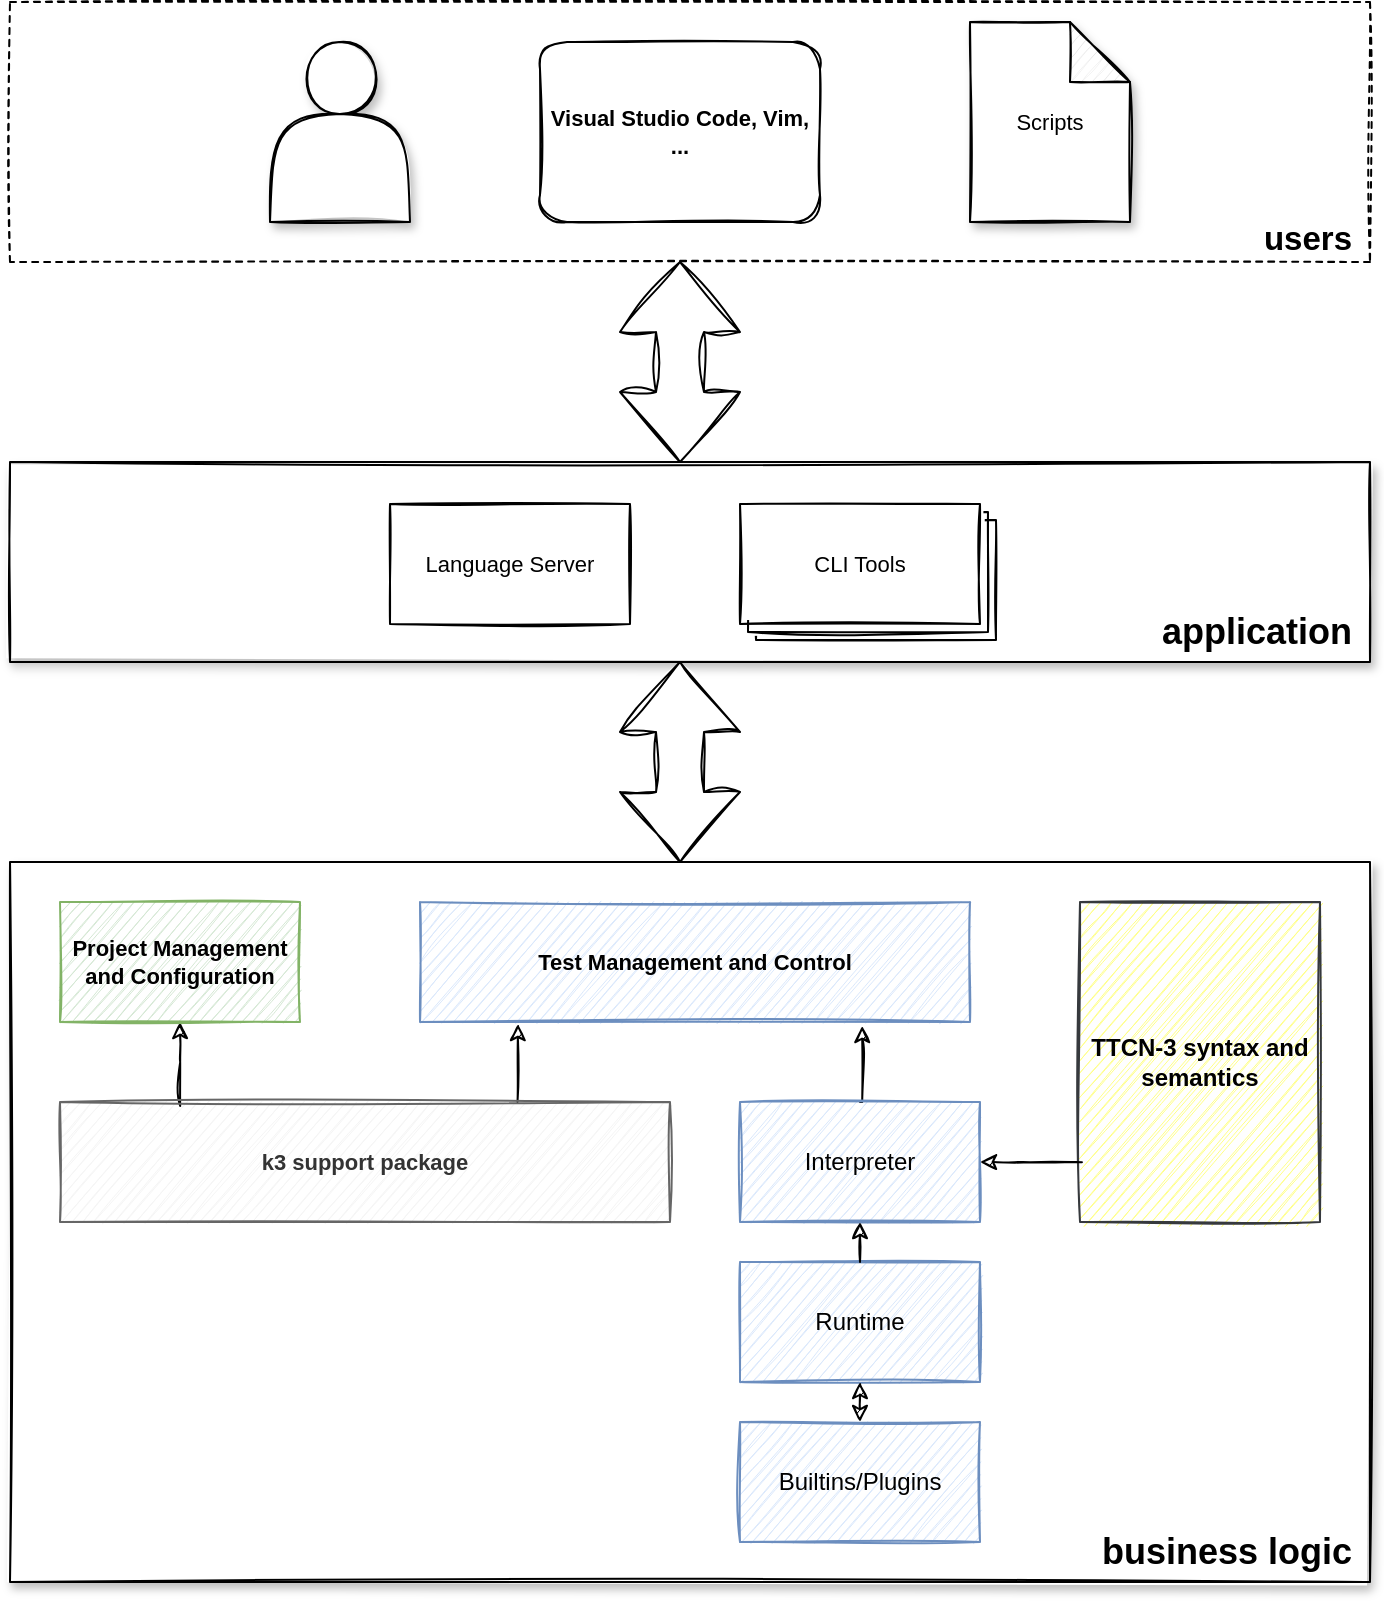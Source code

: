 <mxfile version="20.3.6" type="github">
  <diagram id="6I0OCvxSQrVGMHxT2VVA" name="Page-1">
    <mxGraphModel dx="1550" dy="830" grid="1" gridSize="10" guides="1" tooltips="1" connect="1" arrows="1" fold="1" page="1" pageScale="1" pageWidth="1169" pageHeight="827" background="none" math="0" shadow="0">
      <root>
        <mxCell id="0" />
        <mxCell id="1" parent="0" />
        <mxCell id="nqxMB9Gxj_3vNnfW1NG4-56" value="&lt;h2&gt;users&lt;/h2&gt;" style="rounded=0;whiteSpace=wrap;html=1;shadow=0;glass=0;sketch=1;fontSize=11;dashed=1;align=right;verticalAlign=bottom;spacingBottom=-14;spacingRight=7;" vertex="1" parent="1">
          <mxGeometry x="90" y="10" width="680" height="130" as="geometry" />
        </mxCell>
        <mxCell id="nqxMB9Gxj_3vNnfW1NG4-41" value="&lt;h2&gt;application&lt;/h2&gt;" style="rounded=0;whiteSpace=wrap;html=1;shadow=1;glass=0;sketch=1;fontSize=12;verticalAlign=bottom;align=right;spacingRight=7;spacingBottom=-14;" vertex="1" parent="1">
          <mxGeometry x="90" y="240" width="680" height="100" as="geometry" />
        </mxCell>
        <mxCell id="nqxMB9Gxj_3vNnfW1NG4-40" value="&lt;h2&gt;business logic&lt;br&gt;&lt;/h2&gt;" style="rounded=0;whiteSpace=wrap;html=1;glass=0;sketch=1;fontSize=12;verticalAlign=bottom;shadow=1;align=right;spacingBottom=-14;spacingRight=7;" vertex="1" parent="1">
          <mxGeometry x="90" y="440" width="680" height="360" as="geometry" />
        </mxCell>
        <mxCell id="nqxMB9Gxj_3vNnfW1NG4-1" value="&lt;b&gt;TTCN-3 syntax and semantics&lt;/b&gt;" style="rounded=0;whiteSpace=wrap;html=1;verticalAlign=middle;fillColor=#ffff88;sketch=1;strokeColor=#36393d;" vertex="1" parent="1">
          <mxGeometry x="625" y="460" width="120" height="160" as="geometry" />
        </mxCell>
        <mxCell id="nqxMB9Gxj_3vNnfW1NG4-60" style="edgeStyle=orthogonalEdgeStyle;rounded=0;orthogonalLoop=1;jettySize=auto;html=1;exitX=0.197;exitY=0.033;exitDx=0;exitDy=0;entryX=0.5;entryY=1;entryDx=0;entryDy=0;fontSize=11;exitPerimeter=0;sketch=1;" edge="1" parent="1" source="nqxMB9Gxj_3vNnfW1NG4-57" target="nqxMB9Gxj_3vNnfW1NG4-2">
          <mxGeometry relative="1" as="geometry" />
        </mxCell>
        <mxCell id="nqxMB9Gxj_3vNnfW1NG4-2" value="&lt;b style=&quot;font-size: 11px;&quot;&gt;Project Management and Configuration&lt;/b&gt;" style="rounded=0;whiteSpace=wrap;html=1;glass=0;sketch=1;fontSize=11;fillColor=#d5e8d4;strokeColor=#82b366;" vertex="1" parent="1">
          <mxGeometry x="115" y="460" width="120" height="60" as="geometry" />
        </mxCell>
        <mxCell id="nqxMB9Gxj_3vNnfW1NG4-3" value="Runtime" style="rounded=0;whiteSpace=wrap;html=1;fillColor=#dae8fc;strokeColor=#6c8ebf;sketch=1;" vertex="1" parent="1">
          <mxGeometry x="455" y="640" width="120" height="60" as="geometry" />
        </mxCell>
        <mxCell id="nqxMB9Gxj_3vNnfW1NG4-4" value="Builtins/Plugins" style="rounded=0;whiteSpace=wrap;html=1;fillColor=#dae8fc;strokeColor=#6c8ebf;sketch=1;" vertex="1" parent="1">
          <mxGeometry x="455" y="720" width="120" height="60" as="geometry" />
        </mxCell>
        <mxCell id="nqxMB9Gxj_3vNnfW1NG4-29" style="edgeStyle=orthogonalEdgeStyle;rounded=0;orthogonalLoop=1;jettySize=auto;html=1;exitX=0.008;exitY=0.813;exitDx=0;exitDy=0;exitPerimeter=0;sketch=1;" edge="1" parent="1" source="nqxMB9Gxj_3vNnfW1NG4-1" target="nqxMB9Gxj_3vNnfW1NG4-5">
          <mxGeometry relative="1" as="geometry" />
        </mxCell>
        <mxCell id="nqxMB9Gxj_3vNnfW1NG4-59" style="edgeStyle=orthogonalEdgeStyle;rounded=0;orthogonalLoop=1;jettySize=auto;html=1;exitX=0.5;exitY=0;exitDx=0;exitDy=0;entryX=0.804;entryY=1.033;entryDx=0;entryDy=0;entryPerimeter=0;fontSize=11;sketch=1;" edge="1" parent="1" source="nqxMB9Gxj_3vNnfW1NG4-5" target="nqxMB9Gxj_3vNnfW1NG4-6">
          <mxGeometry relative="1" as="geometry" />
        </mxCell>
        <mxCell id="nqxMB9Gxj_3vNnfW1NG4-5" value="Interpreter" style="rounded=0;whiteSpace=wrap;html=1;fillColor=#dae8fc;strokeColor=#6c8ebf;sketch=1;" vertex="1" parent="1">
          <mxGeometry x="455" y="560" width="120" height="60" as="geometry" />
        </mxCell>
        <mxCell id="nqxMB9Gxj_3vNnfW1NG4-6" value="&lt;font style=&quot;font-size: 11px;&quot;&gt;&lt;b&gt;Test Management and Control&lt;/b&gt;&lt;/font&gt;" style="rounded=0;whiteSpace=wrap;html=1;fillColor=#dae8fc;strokeColor=#6c8ebf;sketch=1;" vertex="1" parent="1">
          <mxGeometry x="295" y="460" width="275" height="60" as="geometry" />
        </mxCell>
        <mxCell id="nqxMB9Gxj_3vNnfW1NG4-13" value="" style="endArrow=classic;html=1;rounded=0;exitX=0.5;exitY=0;exitDx=0;exitDy=0;entryX=0.5;entryY=1;entryDx=0;entryDy=0;sketch=1;" edge="1" parent="1" source="nqxMB9Gxj_3vNnfW1NG4-3" target="nqxMB9Gxj_3vNnfW1NG4-5">
          <mxGeometry width="50" height="50" relative="1" as="geometry">
            <mxPoint x="605" y="660" as="sourcePoint" />
            <mxPoint x="555" y="710" as="targetPoint" />
          </mxGeometry>
        </mxCell>
        <mxCell id="nqxMB9Gxj_3vNnfW1NG4-14" value="" style="endArrow=classic;startArrow=classic;html=1;rounded=0;exitX=0.5;exitY=0;exitDx=0;exitDy=0;entryX=0.5;entryY=1;entryDx=0;entryDy=0;sketch=1;" edge="1" parent="1" source="nqxMB9Gxj_3vNnfW1NG4-4" target="nqxMB9Gxj_3vNnfW1NG4-3">
          <mxGeometry width="50" height="50" relative="1" as="geometry">
            <mxPoint x="565" y="710" as="sourcePoint" />
            <mxPoint x="615" y="660" as="targetPoint" />
          </mxGeometry>
        </mxCell>
        <mxCell id="nqxMB9Gxj_3vNnfW1NG4-48" value="" style="rounded=0;whiteSpace=wrap;html=1;shadow=0;glass=0;sketch=1;fontSize=11;" vertex="1" parent="1">
          <mxGeometry x="463" y="269" width="120" height="60" as="geometry" />
        </mxCell>
        <mxCell id="nqxMB9Gxj_3vNnfW1NG4-49" value="" style="rounded=0;whiteSpace=wrap;html=1;shadow=0;glass=0;sketch=1;fontSize=11;" vertex="1" parent="1">
          <mxGeometry x="459" y="265" width="120" height="60" as="geometry" />
        </mxCell>
        <mxCell id="nqxMB9Gxj_3vNnfW1NG4-45" value="CLI Tools" style="rounded=0;whiteSpace=wrap;html=1;shadow=0;glass=0;sketch=1;fontSize=11;" vertex="1" parent="1">
          <mxGeometry x="455" y="261" width="120" height="60" as="geometry" />
        </mxCell>
        <mxCell id="nqxMB9Gxj_3vNnfW1NG4-50" value="Language Server" style="rounded=0;whiteSpace=wrap;html=1;shadow=0;glass=0;sketch=1;fontSize=11;" vertex="1" parent="1">
          <mxGeometry x="280" y="261" width="120" height="60" as="geometry" />
        </mxCell>
        <mxCell id="nqxMB9Gxj_3vNnfW1NG4-51" value="Scripts" style="shape=note;whiteSpace=wrap;html=1;backgroundOutline=1;darkOpacity=0.05;shadow=1;glass=0;sketch=1;fontSize=11;" vertex="1" parent="1">
          <mxGeometry x="570" y="20" width="80" height="100" as="geometry" />
        </mxCell>
        <mxCell id="nqxMB9Gxj_3vNnfW1NG4-53" value="" style="shape=actor;whiteSpace=wrap;html=1;shadow=1;glass=0;sketch=1;fontSize=11;" vertex="1" parent="1">
          <mxGeometry x="220" y="30" width="70" height="90" as="geometry" />
        </mxCell>
        <mxCell id="nqxMB9Gxj_3vNnfW1NG4-54" value="&lt;b&gt;Visual Studio Code, Vim, ...&lt;/b&gt;" style="rounded=1;whiteSpace=wrap;html=1;shadow=0;glass=0;sketch=1;fontSize=11;" vertex="1" parent="1">
          <mxGeometry x="355" y="30" width="140" height="90" as="geometry" />
        </mxCell>
        <mxCell id="nqxMB9Gxj_3vNnfW1NG4-58" style="edgeStyle=orthogonalEdgeStyle;rounded=0;orthogonalLoop=1;jettySize=auto;html=1;exitX=0.75;exitY=0;exitDx=0;exitDy=0;entryX=0.178;entryY=1.017;entryDx=0;entryDy=0;entryPerimeter=0;fontSize=11;sketch=1;" edge="1" parent="1" source="nqxMB9Gxj_3vNnfW1NG4-57" target="nqxMB9Gxj_3vNnfW1NG4-6">
          <mxGeometry relative="1" as="geometry" />
        </mxCell>
        <mxCell id="nqxMB9Gxj_3vNnfW1NG4-57" value="&lt;b&gt;k3 support package&lt;/b&gt;" style="rounded=0;whiteSpace=wrap;html=1;shadow=0;glass=0;sketch=1;fontSize=11;fillColor=#f5f5f5;fontColor=#333333;strokeColor=#666666;" vertex="1" parent="1">
          <mxGeometry x="115" y="560" width="305" height="60" as="geometry" />
        </mxCell>
        <mxCell id="nqxMB9Gxj_3vNnfW1NG4-63" value="" style="html=1;shadow=0;dashed=0;align=center;verticalAlign=middle;shape=mxgraph.arrows2.twoWayArrow;dy=0.6;dx=35;rounded=0;glass=0;sketch=1;hachureGap=4;jiggle=2;fontFamily=Architects Daughter;fontSource=https%3A%2F%2Ffonts.googleapis.com%2Fcss%3Ffamily%3DArchitects%2BDaughter;fontSize=20;fontColor=#333333;direction=south;" vertex="1" parent="1">
          <mxGeometry x="395" y="140" width="60" height="100" as="geometry" />
        </mxCell>
        <mxCell id="nqxMB9Gxj_3vNnfW1NG4-64" value="" style="html=1;shadow=0;dashed=0;align=center;verticalAlign=middle;shape=mxgraph.arrows2.twoWayArrow;dy=0.6;dx=35;rounded=0;glass=0;sketch=1;hachureGap=4;jiggle=2;fontFamily=Architects Daughter;fontSource=https%3A%2F%2Ffonts.googleapis.com%2Fcss%3Ffamily%3DArchitects%2BDaughter;fontSize=20;fontColor=#333333;direction=south;" vertex="1" parent="1">
          <mxGeometry x="395" y="340" width="60" height="100" as="geometry" />
        </mxCell>
      </root>
    </mxGraphModel>
  </diagram>
</mxfile>
